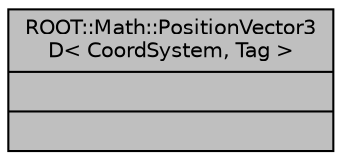 digraph "ROOT::Math::PositionVector3D&lt; CoordSystem, Tag &gt;"
{
 // INTERACTIVE_SVG=YES
  bgcolor="transparent";
  edge [fontname="Helvetica",fontsize="10",labelfontname="Helvetica",labelfontsize="10"];
  node [fontname="Helvetica",fontsize="10",shape=record];
  Node1 [label="{ROOT::Math::PositionVector3\lD\< CoordSystem, Tag \>\n||}",height=0.2,width=0.4,color="black", fillcolor="grey75", style="filled", fontcolor="black"];
}
